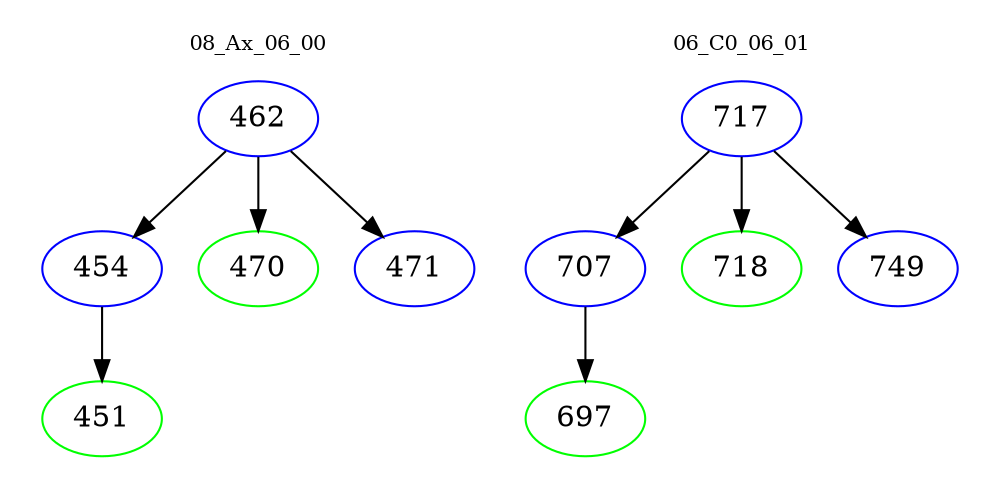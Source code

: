 digraph{
subgraph cluster_0 {
color = white
label = "08_Ax_06_00";
fontsize=10;
T0_462 [label="462", color="blue"]
T0_462 -> T0_454 [color="black"]
T0_454 [label="454", color="blue"]
T0_454 -> T0_451 [color="black"]
T0_451 [label="451", color="green"]
T0_462 -> T0_470 [color="black"]
T0_470 [label="470", color="green"]
T0_462 -> T0_471 [color="black"]
T0_471 [label="471", color="blue"]
}
subgraph cluster_1 {
color = white
label = "06_C0_06_01";
fontsize=10;
T1_717 [label="717", color="blue"]
T1_717 -> T1_707 [color="black"]
T1_707 [label="707", color="blue"]
T1_707 -> T1_697 [color="black"]
T1_697 [label="697", color="green"]
T1_717 -> T1_718 [color="black"]
T1_718 [label="718", color="green"]
T1_717 -> T1_749 [color="black"]
T1_749 [label="749", color="blue"]
}
}
